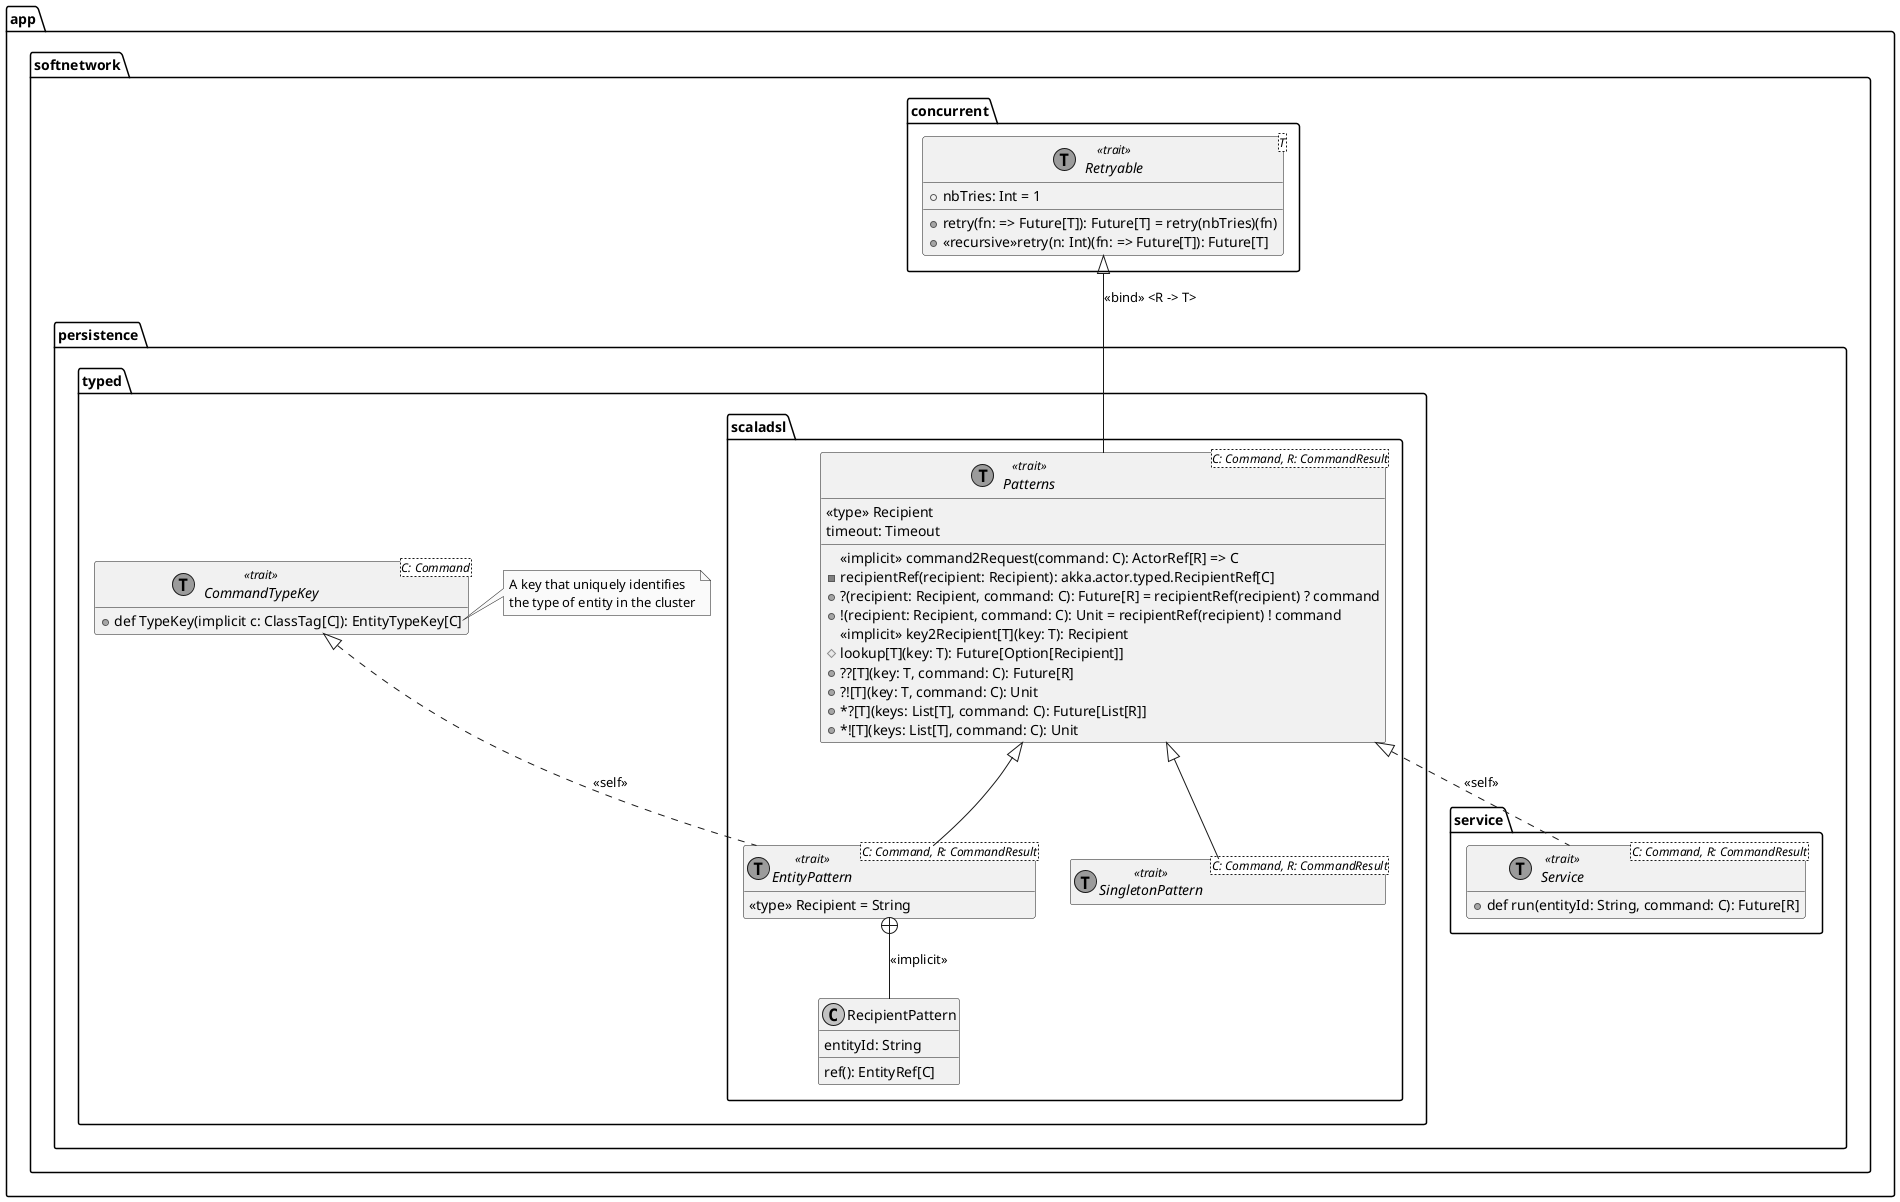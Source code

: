 @startuml Patterns
skinparam monochrome true
hide empty members

package app.softnetwork {
    package concurrent {
        abstract Retryable <T> <<(T,orchid) trait>> {
            +nbTries: Int = 1
            +retry(fn: => Future[T]): Future[T] = retry(nbTries)(fn)
            +<<recursive>>retry(n: Int)(fn: => Future[T]): Future[T]
        }
    }
    package persistence.typed {
        abstract class CommandTypeKey <C: Command> <<(T,orchid) trait >> {
            +def TypeKey(implicit c: ClassTag[C]): EntityTypeKey[C]
        }
        note right of CommandTypeKey::TypeKey
            A key that uniquely identifies
            the type of entity in the cluster
        end note
        package scaladsl {
            abstract Patterns <C: Command, R: CommandResult> <<(T,orchid) trait>>{
                <<type>> Recipient
                <<implicit>> command2Request(command: C): ActorRef[R] => C
                timeout: Timeout
                -recipientRef(recipient: Recipient): akka.actor.typed.RecipientRef[C]
                +?(recipient: Recipient, command: C): Future[R] = recipientRef(recipient) ? command
                +!(recipient: Recipient, command: C): Unit = recipientRef(recipient) ! command
                <<implicit>> key2Recipient[T](key: T): Recipient
                #lookup[T](key: T): Future[Option[Recipient]]
                +??[T](key: T, command: C): Future[R]
                +?![T](key: T, command: C): Unit
                +*?[T](keys: List[T], command: C): Future[List[R]]
                +*![T](keys: List[T], command: C): Unit
            }
            Retryable <|-- Patterns: <<bind>> <R -> T>
            abstract EntityPattern <C: Command, R: CommandResult> <<(T,orchid) trait>> extends Patterns{
                <<type>> Recipient = String
            }
            CommandTypeKey <|.. EntityPattern : <<self>>
            abstract SingletonPattern <C: Command, R: CommandResult> <<(T,orchid) trait>> extends Patterns
            class RecipientPattern {
              entityId: String
              ref(): EntityRef[C]
            }
            EntityPattern +-- RecipientPattern: <<implicit>>
        }
    }
    package persistence.service {
        abstract Service <C: Command, R: CommandResult> <<(T,orchid) trait>>{
            +def run(entityId: String, command: C): Future[R]
        }
        Patterns <|.. Service: <<self>>
    }
}
@enduml